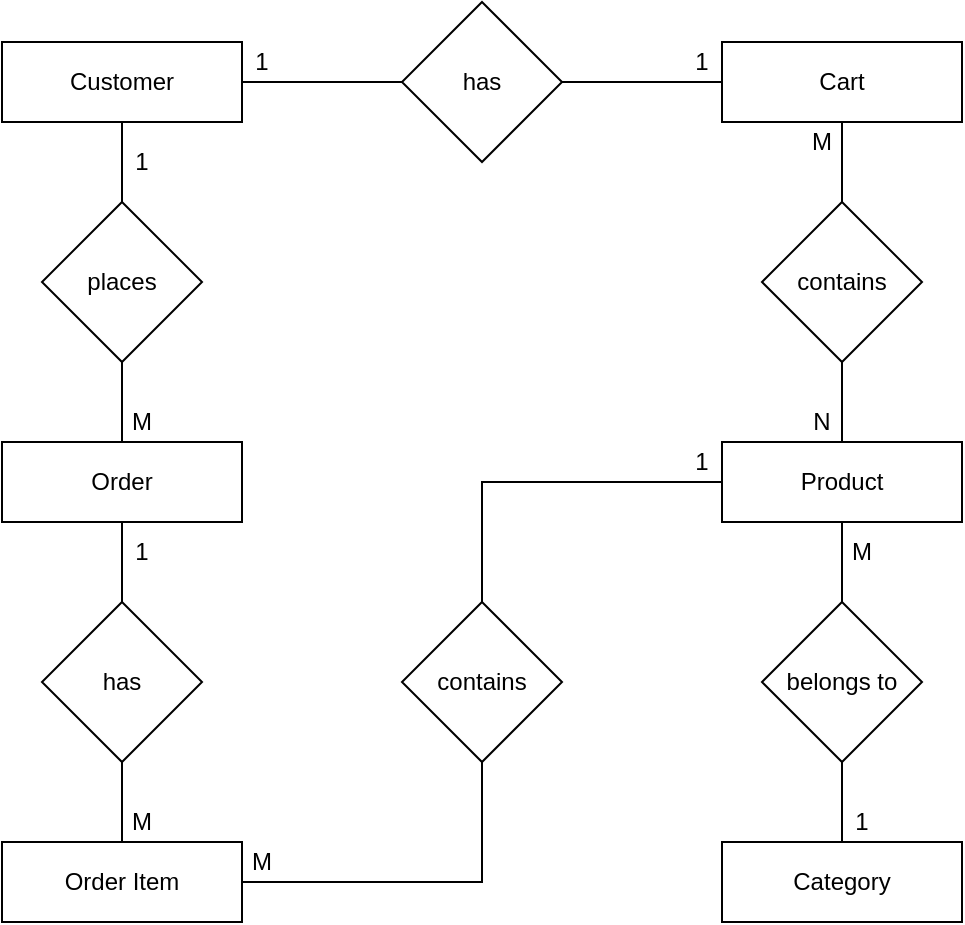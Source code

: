 <mxfile version="27.1.3">
  <diagram name="Page-1" id="2-Q_bnyjTXG0Pj4d7Kbn">
    <mxGraphModel dx="1042" dy="614" grid="1" gridSize="10" guides="1" tooltips="1" connect="1" arrows="1" fold="1" page="1" pageScale="1" pageWidth="850" pageHeight="1100" math="0" shadow="0">
      <root>
        <mxCell id="0" />
        <mxCell id="1" parent="0" />
        <mxCell id="z91EqgEXZuRF1e4ot9zL-2" value="Customer" style="rounded=0;whiteSpace=wrap;html=1;" vertex="1" parent="1">
          <mxGeometry x="40" y="80" width="120" height="40" as="geometry" />
        </mxCell>
        <mxCell id="z91EqgEXZuRF1e4ot9zL-3" value="Cart" style="rounded=0;whiteSpace=wrap;html=1;" vertex="1" parent="1">
          <mxGeometry x="400" y="80" width="120" height="40" as="geometry" />
        </mxCell>
        <mxCell id="z91EqgEXZuRF1e4ot9zL-4" value="Order" style="rounded=0;whiteSpace=wrap;html=1;" vertex="1" parent="1">
          <mxGeometry x="40" y="280" width="120" height="40" as="geometry" />
        </mxCell>
        <mxCell id="z91EqgEXZuRF1e4ot9zL-5" value="Product" style="rounded=0;whiteSpace=wrap;html=1;" vertex="1" parent="1">
          <mxGeometry x="400" y="280" width="120" height="40" as="geometry" />
        </mxCell>
        <mxCell id="z91EqgEXZuRF1e4ot9zL-6" value="Category" style="rounded=0;whiteSpace=wrap;html=1;" vertex="1" parent="1">
          <mxGeometry x="400" y="480" width="120" height="40" as="geometry" />
        </mxCell>
        <mxCell id="z91EqgEXZuRF1e4ot9zL-7" value="Order Item" style="rounded=0;whiteSpace=wrap;html=1;" vertex="1" parent="1">
          <mxGeometry x="40" y="480" width="120" height="40" as="geometry" />
        </mxCell>
        <mxCell id="z91EqgEXZuRF1e4ot9zL-12" value="has" style="rhombus;whiteSpace=wrap;html=1;" vertex="1" parent="1">
          <mxGeometry x="240" y="60" width="80" height="80" as="geometry" />
        </mxCell>
        <mxCell id="z91EqgEXZuRF1e4ot9zL-13" value="places" style="rhombus;whiteSpace=wrap;html=1;" vertex="1" parent="1">
          <mxGeometry x="60" y="160" width="80" height="80" as="geometry" />
        </mxCell>
        <mxCell id="z91EqgEXZuRF1e4ot9zL-14" value="has" style="rhombus;whiteSpace=wrap;html=1;" vertex="1" parent="1">
          <mxGeometry x="60" y="360" width="80" height="80" as="geometry" />
        </mxCell>
        <mxCell id="z91EqgEXZuRF1e4ot9zL-15" value="belongs to" style="rhombus;whiteSpace=wrap;html=1;" vertex="1" parent="1">
          <mxGeometry x="420" y="360" width="80" height="80" as="geometry" />
        </mxCell>
        <mxCell id="z91EqgEXZuRF1e4ot9zL-16" value="contains" style="rhombus;whiteSpace=wrap;html=1;" vertex="1" parent="1">
          <mxGeometry x="420" y="160" width="80" height="80" as="geometry" />
        </mxCell>
        <mxCell id="z91EqgEXZuRF1e4ot9zL-17" value="contains" style="rhombus;whiteSpace=wrap;html=1;" vertex="1" parent="1">
          <mxGeometry x="240" y="360" width="80" height="80" as="geometry" />
        </mxCell>
        <mxCell id="z91EqgEXZuRF1e4ot9zL-18" value="" style="endArrow=none;html=1;rounded=0;exitX=1;exitY=0.5;exitDx=0;exitDy=0;" edge="1" parent="1" source="z91EqgEXZuRF1e4ot9zL-2" target="z91EqgEXZuRF1e4ot9zL-12">
          <mxGeometry width="50" height="50" relative="1" as="geometry">
            <mxPoint x="400" y="350" as="sourcePoint" />
            <mxPoint x="450" y="300" as="targetPoint" />
          </mxGeometry>
        </mxCell>
        <mxCell id="z91EqgEXZuRF1e4ot9zL-19" value="" style="endArrow=none;html=1;rounded=0;exitX=1;exitY=0.5;exitDx=0;exitDy=0;entryX=0;entryY=0.5;entryDx=0;entryDy=0;" edge="1" parent="1" source="z91EqgEXZuRF1e4ot9zL-12" target="z91EqgEXZuRF1e4ot9zL-3">
          <mxGeometry width="50" height="50" relative="1" as="geometry">
            <mxPoint x="310" y="170" as="sourcePoint" />
            <mxPoint x="390" y="170" as="targetPoint" />
          </mxGeometry>
        </mxCell>
        <mxCell id="z91EqgEXZuRF1e4ot9zL-20" value="" style="endArrow=none;html=1;rounded=0;exitX=0.5;exitY=1;exitDx=0;exitDy=0;entryX=0.5;entryY=0;entryDx=0;entryDy=0;" edge="1" parent="1" source="z91EqgEXZuRF1e4ot9zL-3" target="z91EqgEXZuRF1e4ot9zL-16">
          <mxGeometry width="50" height="50" relative="1" as="geometry">
            <mxPoint x="300" y="230" as="sourcePoint" />
            <mxPoint x="380" y="230" as="targetPoint" />
          </mxGeometry>
        </mxCell>
        <mxCell id="z91EqgEXZuRF1e4ot9zL-21" value="" style="endArrow=none;html=1;rounded=0;exitX=0.5;exitY=1;exitDx=0;exitDy=0;entryX=0.5;entryY=0;entryDx=0;entryDy=0;" edge="1" parent="1" source="z91EqgEXZuRF1e4ot9zL-16" target="z91EqgEXZuRF1e4ot9zL-5">
          <mxGeometry width="50" height="50" relative="1" as="geometry">
            <mxPoint x="560" y="180" as="sourcePoint" />
            <mxPoint x="640" y="180" as="targetPoint" />
          </mxGeometry>
        </mxCell>
        <mxCell id="z91EqgEXZuRF1e4ot9zL-22" value="" style="endArrow=none;html=1;rounded=0;exitX=0.5;exitY=1;exitDx=0;exitDy=0;entryX=0.5;entryY=0;entryDx=0;entryDy=0;" edge="1" parent="1" source="z91EqgEXZuRF1e4ot9zL-5" target="z91EqgEXZuRF1e4ot9zL-15">
          <mxGeometry width="50" height="50" relative="1" as="geometry">
            <mxPoint x="600" y="350" as="sourcePoint" />
            <mxPoint x="680" y="350" as="targetPoint" />
          </mxGeometry>
        </mxCell>
        <mxCell id="z91EqgEXZuRF1e4ot9zL-23" value="" style="endArrow=none;html=1;rounded=0;exitX=0.5;exitY=1;exitDx=0;exitDy=0;entryX=0.5;entryY=0;entryDx=0;entryDy=0;" edge="1" parent="1" source="z91EqgEXZuRF1e4ot9zL-15" target="z91EqgEXZuRF1e4ot9zL-6">
          <mxGeometry width="50" height="50" relative="1" as="geometry">
            <mxPoint x="560" y="400" as="sourcePoint" />
            <mxPoint x="640" y="400" as="targetPoint" />
          </mxGeometry>
        </mxCell>
        <mxCell id="z91EqgEXZuRF1e4ot9zL-24" value="" style="endArrow=none;html=1;rounded=0;exitX=0.5;exitY=1;exitDx=0;exitDy=0;entryX=0.5;entryY=0;entryDx=0;entryDy=0;" edge="1" parent="1" source="z91EqgEXZuRF1e4ot9zL-2" target="z91EqgEXZuRF1e4ot9zL-13">
          <mxGeometry width="50" height="50" relative="1" as="geometry">
            <mxPoint x="240" y="210" as="sourcePoint" />
            <mxPoint x="320" y="210" as="targetPoint" />
          </mxGeometry>
        </mxCell>
        <mxCell id="z91EqgEXZuRF1e4ot9zL-25" value="" style="endArrow=none;html=1;rounded=0;exitX=0.5;exitY=1;exitDx=0;exitDy=0;entryX=0.5;entryY=0;entryDx=0;entryDy=0;" edge="1" parent="1" source="z91EqgEXZuRF1e4ot9zL-13" target="z91EqgEXZuRF1e4ot9zL-4">
          <mxGeometry width="50" height="50" relative="1" as="geometry">
            <mxPoint x="190" y="170" as="sourcePoint" />
            <mxPoint x="270" y="170" as="targetPoint" />
          </mxGeometry>
        </mxCell>
        <mxCell id="z91EqgEXZuRF1e4ot9zL-26" value="" style="endArrow=none;html=1;rounded=0;exitX=0.5;exitY=1;exitDx=0;exitDy=0;entryX=0.5;entryY=0;entryDx=0;entryDy=0;" edge="1" parent="1" source="z91EqgEXZuRF1e4ot9zL-4" target="z91EqgEXZuRF1e4ot9zL-14">
          <mxGeometry width="50" height="50" relative="1" as="geometry">
            <mxPoint x="120" y="360" as="sourcePoint" />
            <mxPoint x="340" y="290" as="targetPoint" />
          </mxGeometry>
        </mxCell>
        <mxCell id="z91EqgEXZuRF1e4ot9zL-27" value="" style="endArrow=none;html=1;rounded=0;exitX=0.5;exitY=1;exitDx=0;exitDy=0;entryX=0.5;entryY=0;entryDx=0;entryDy=0;" edge="1" parent="1" source="z91EqgEXZuRF1e4ot9zL-14" target="z91EqgEXZuRF1e4ot9zL-7">
          <mxGeometry width="50" height="50" relative="1" as="geometry">
            <mxPoint x="230" y="280" as="sourcePoint" />
            <mxPoint x="310" y="280" as="targetPoint" />
          </mxGeometry>
        </mxCell>
        <mxCell id="z91EqgEXZuRF1e4ot9zL-28" value="" style="endArrow=none;html=1;rounded=0;exitX=1;exitY=0.5;exitDx=0;exitDy=0;entryX=0.5;entryY=1;entryDx=0;entryDy=0;" edge="1" parent="1" source="z91EqgEXZuRF1e4ot9zL-7" target="z91EqgEXZuRF1e4ot9zL-17">
          <mxGeometry width="50" height="50" relative="1" as="geometry">
            <mxPoint x="210" y="520" as="sourcePoint" />
            <mxPoint x="290" y="520" as="targetPoint" />
            <Array as="points">
              <mxPoint x="280" y="500" />
            </Array>
          </mxGeometry>
        </mxCell>
        <mxCell id="z91EqgEXZuRF1e4ot9zL-29" value="" style="endArrow=none;html=1;rounded=0;exitX=0.5;exitY=0;exitDx=0;exitDy=0;entryX=0;entryY=0.5;entryDx=0;entryDy=0;" edge="1" parent="1" source="z91EqgEXZuRF1e4ot9zL-17" target="z91EqgEXZuRF1e4ot9zL-5">
          <mxGeometry width="50" height="50" relative="1" as="geometry">
            <mxPoint x="220" y="280" as="sourcePoint" />
            <mxPoint x="340" y="220" as="targetPoint" />
            <Array as="points">
              <mxPoint x="280" y="300" />
            </Array>
          </mxGeometry>
        </mxCell>
        <mxCell id="z91EqgEXZuRF1e4ot9zL-30" value="1" style="text;html=1;align=center;verticalAlign=middle;whiteSpace=wrap;rounded=0;" vertex="1" parent="1">
          <mxGeometry x="150" y="70" width="40" height="40" as="geometry" />
        </mxCell>
        <mxCell id="z91EqgEXZuRF1e4ot9zL-31" value="1" style="text;html=1;align=center;verticalAlign=middle;whiteSpace=wrap;rounded=0;" vertex="1" parent="1">
          <mxGeometry x="360" y="70" width="60" height="40" as="geometry" />
        </mxCell>
        <mxCell id="z91EqgEXZuRF1e4ot9zL-32" value="N" style="text;html=1;align=center;verticalAlign=middle;whiteSpace=wrap;rounded=0;" vertex="1" parent="1">
          <mxGeometry x="425" y="250" width="50" height="40" as="geometry" />
        </mxCell>
        <mxCell id="z91EqgEXZuRF1e4ot9zL-33" value="M" style="text;html=1;align=center;verticalAlign=middle;whiteSpace=wrap;rounded=0;" vertex="1" parent="1">
          <mxGeometry x="430" y="110" width="40" height="40" as="geometry" />
        </mxCell>
        <mxCell id="z91EqgEXZuRF1e4ot9zL-34" value="M" style="text;html=1;align=center;verticalAlign=middle;whiteSpace=wrap;rounded=0;" vertex="1" parent="1">
          <mxGeometry x="450" y="320" width="40" height="30" as="geometry" />
        </mxCell>
        <mxCell id="z91EqgEXZuRF1e4ot9zL-35" value="1" style="text;html=1;align=center;verticalAlign=middle;whiteSpace=wrap;rounded=0;" vertex="1" parent="1">
          <mxGeometry x="450" y="450" width="40" height="40" as="geometry" />
        </mxCell>
        <mxCell id="z91EqgEXZuRF1e4ot9zL-36" value="M" style="text;html=1;align=center;verticalAlign=middle;whiteSpace=wrap;rounded=0;" vertex="1" parent="1">
          <mxGeometry x="150" y="470" width="40" height="40" as="geometry" />
        </mxCell>
        <mxCell id="z91EqgEXZuRF1e4ot9zL-37" value="1" style="text;html=1;align=center;verticalAlign=middle;whiteSpace=wrap;rounded=0;" vertex="1" parent="1">
          <mxGeometry x="370" y="270" width="40" height="40" as="geometry" />
        </mxCell>
        <mxCell id="z91EqgEXZuRF1e4ot9zL-38" value="1" style="text;html=1;align=center;verticalAlign=middle;whiteSpace=wrap;rounded=0;" vertex="1" parent="1">
          <mxGeometry x="90" y="315" width="40" height="40" as="geometry" />
        </mxCell>
        <mxCell id="z91EqgEXZuRF1e4ot9zL-39" value="M" style="text;html=1;align=center;verticalAlign=middle;whiteSpace=wrap;rounded=0;" vertex="1" parent="1">
          <mxGeometry x="90" y="450" width="40" height="40" as="geometry" />
        </mxCell>
        <mxCell id="z91EqgEXZuRF1e4ot9zL-40" value="1" style="text;html=1;align=center;verticalAlign=middle;whiteSpace=wrap;rounded=0;" vertex="1" parent="1">
          <mxGeometry x="90" y="120" width="40" height="40" as="geometry" />
        </mxCell>
        <mxCell id="z91EqgEXZuRF1e4ot9zL-41" value="M" style="text;html=1;align=center;verticalAlign=middle;whiteSpace=wrap;rounded=0;" vertex="1" parent="1">
          <mxGeometry x="90" y="250" width="40" height="40" as="geometry" />
        </mxCell>
      </root>
    </mxGraphModel>
  </diagram>
</mxfile>
